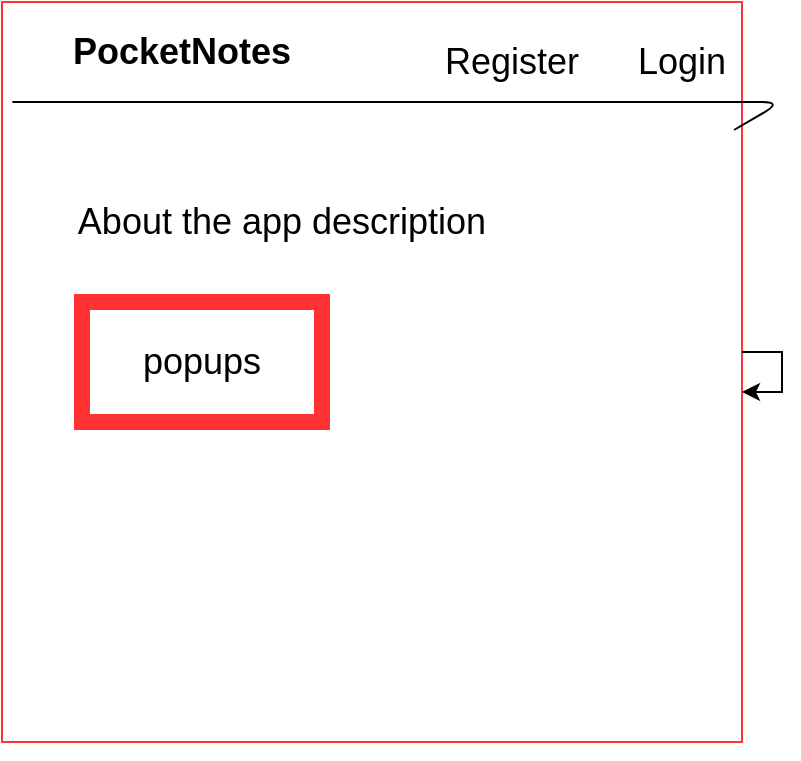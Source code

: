 <mxfile version="12.7.8" type="github"><diagram id="SBKz94i7xGmDobZmnykn" name="Page-1"><mxGraphModel dx="782" dy="469" grid="1" gridSize="10" guides="1" tooltips="1" connect="1" arrows="1" fold="1" page="1" pageScale="1" pageWidth="850" pageHeight="1100" math="0" shadow="0"><root><mxCell id="0"/><mxCell id="1" parent="0"/><mxCell id="cDTqUk9trkiNBCz85XYn-1" value="" style="whiteSpace=wrap;html=1;aspect=fixed;strokeColor=#FF3333;" parent="1" vertex="1"><mxGeometry x="190" y="30" width="370" height="370" as="geometry"/></mxCell><mxCell id="aCSpvU0KoMF01jWwZhny-2" value="" style="endArrow=none;html=1;entryX=0.014;entryY=0.135;entryDx=0;entryDy=0;entryPerimeter=0;" edge="1" parent="1" target="cDTqUk9trkiNBCz85XYn-1"><mxGeometry width="50" height="50" relative="1" as="geometry"><mxPoint x="556" y="94" as="sourcePoint"/><mxPoint x="420" y="220" as="targetPoint"/><Array as="points"><mxPoint x="580" y="80"/></Array></mxGeometry></mxCell><mxCell id="aCSpvU0KoMF01jWwZhny-3" value="PocketNotes" style="text;html=1;strokeColor=none;fillColor=none;align=center;verticalAlign=middle;whiteSpace=wrap;rounded=0;strokeWidth=8;fontSize=18;fontStyle=1" vertex="1" parent="1"><mxGeometry x="220" y="40" width="120" height="30" as="geometry"/></mxCell><mxCell id="aCSpvU0KoMF01jWwZhny-4" value="Register" style="text;html=1;strokeColor=none;fillColor=none;align=center;verticalAlign=middle;whiteSpace=wrap;rounded=0;fontSize=18;" vertex="1" parent="1"><mxGeometry x="410" y="50" width="70" height="20" as="geometry"/></mxCell><mxCell id="aCSpvU0KoMF01jWwZhny-6" value="Login" style="text;html=1;strokeColor=none;fillColor=none;align=center;verticalAlign=middle;whiteSpace=wrap;rounded=0;fontSize=18;" vertex="1" parent="1"><mxGeometry x="510" y="50" width="40" height="20" as="geometry"/></mxCell><mxCell id="aCSpvU0KoMF01jWwZhny-7" value="About the app description" style="text;html=1;strokeColor=none;fillColor=none;align=center;verticalAlign=middle;whiteSpace=wrap;rounded=0;fontSize=18;" vertex="1" parent="1"><mxGeometry x="220" y="120" width="220" height="40" as="geometry"/></mxCell><mxCell id="aCSpvU0KoMF01jWwZhny-8" value="popups" style="rounded=0;whiteSpace=wrap;html=1;strokeColor=#FF3333;strokeWidth=8;fontSize=18;" vertex="1" parent="1"><mxGeometry x="230" y="180" width="120" height="60" as="geometry"/></mxCell><mxCell id="aCSpvU0KoMF01jWwZhny-9" style="edgeStyle=orthogonalEdgeStyle;rounded=0;orthogonalLoop=1;jettySize=auto;html=1;exitX=0.5;exitY=1;exitDx=0;exitDy=0;fontSize=18;" edge="1" parent="1" source="cDTqUk9trkiNBCz85XYn-1" target="cDTqUk9trkiNBCz85XYn-1"><mxGeometry relative="1" as="geometry"/></mxCell><mxCell id="aCSpvU0KoMF01jWwZhny-10" style="edgeStyle=orthogonalEdgeStyle;rounded=0;orthogonalLoop=1;jettySize=auto;html=1;fontSize=18;" edge="1" parent="1" source="cDTqUk9trkiNBCz85XYn-1" target="cDTqUk9trkiNBCz85XYn-1"><mxGeometry relative="1" as="geometry"/></mxCell></root></mxGraphModel></diagram></mxfile>